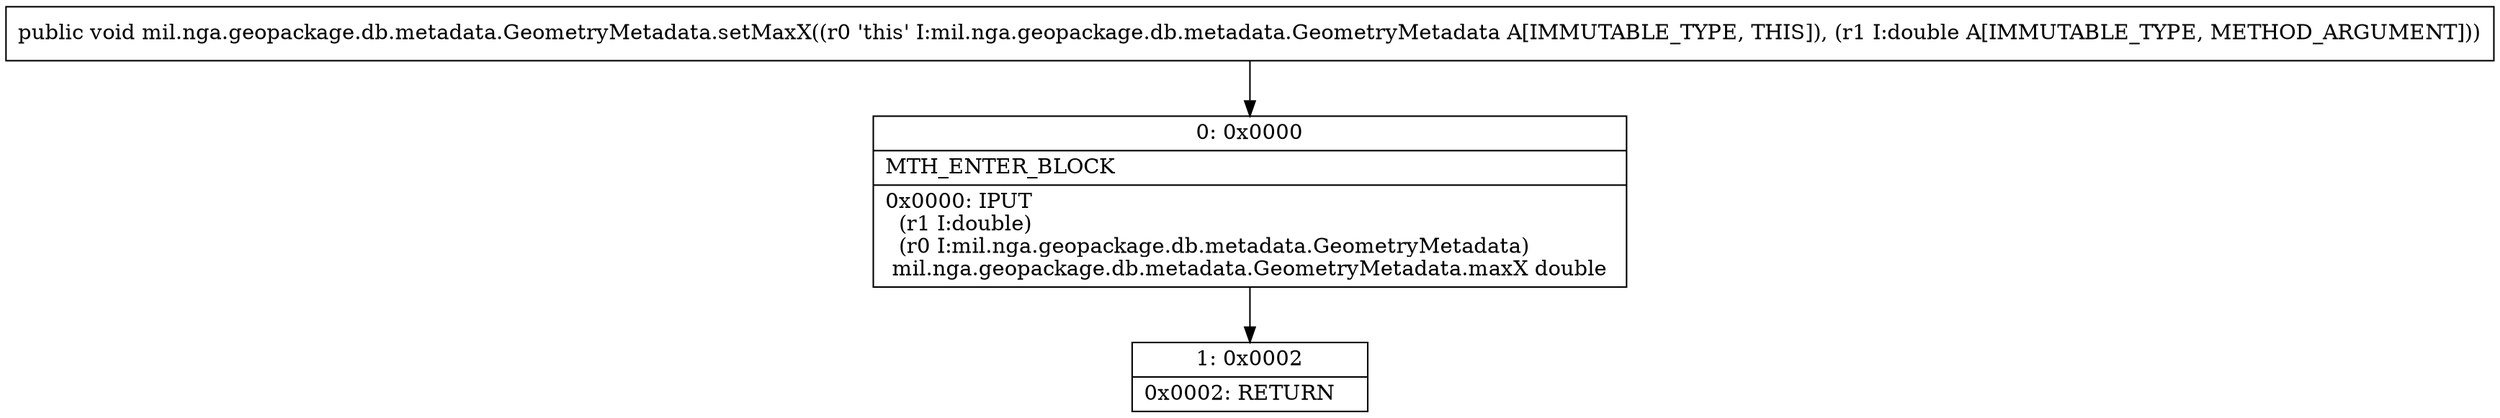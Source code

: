 digraph "CFG formil.nga.geopackage.db.metadata.GeometryMetadata.setMaxX(D)V" {
Node_0 [shape=record,label="{0\:\ 0x0000|MTH_ENTER_BLOCK\l|0x0000: IPUT  \l  (r1 I:double)\l  (r0 I:mil.nga.geopackage.db.metadata.GeometryMetadata)\l mil.nga.geopackage.db.metadata.GeometryMetadata.maxX double \l}"];
Node_1 [shape=record,label="{1\:\ 0x0002|0x0002: RETURN   \l}"];
MethodNode[shape=record,label="{public void mil.nga.geopackage.db.metadata.GeometryMetadata.setMaxX((r0 'this' I:mil.nga.geopackage.db.metadata.GeometryMetadata A[IMMUTABLE_TYPE, THIS]), (r1 I:double A[IMMUTABLE_TYPE, METHOD_ARGUMENT])) }"];
MethodNode -> Node_0;
Node_0 -> Node_1;
}

